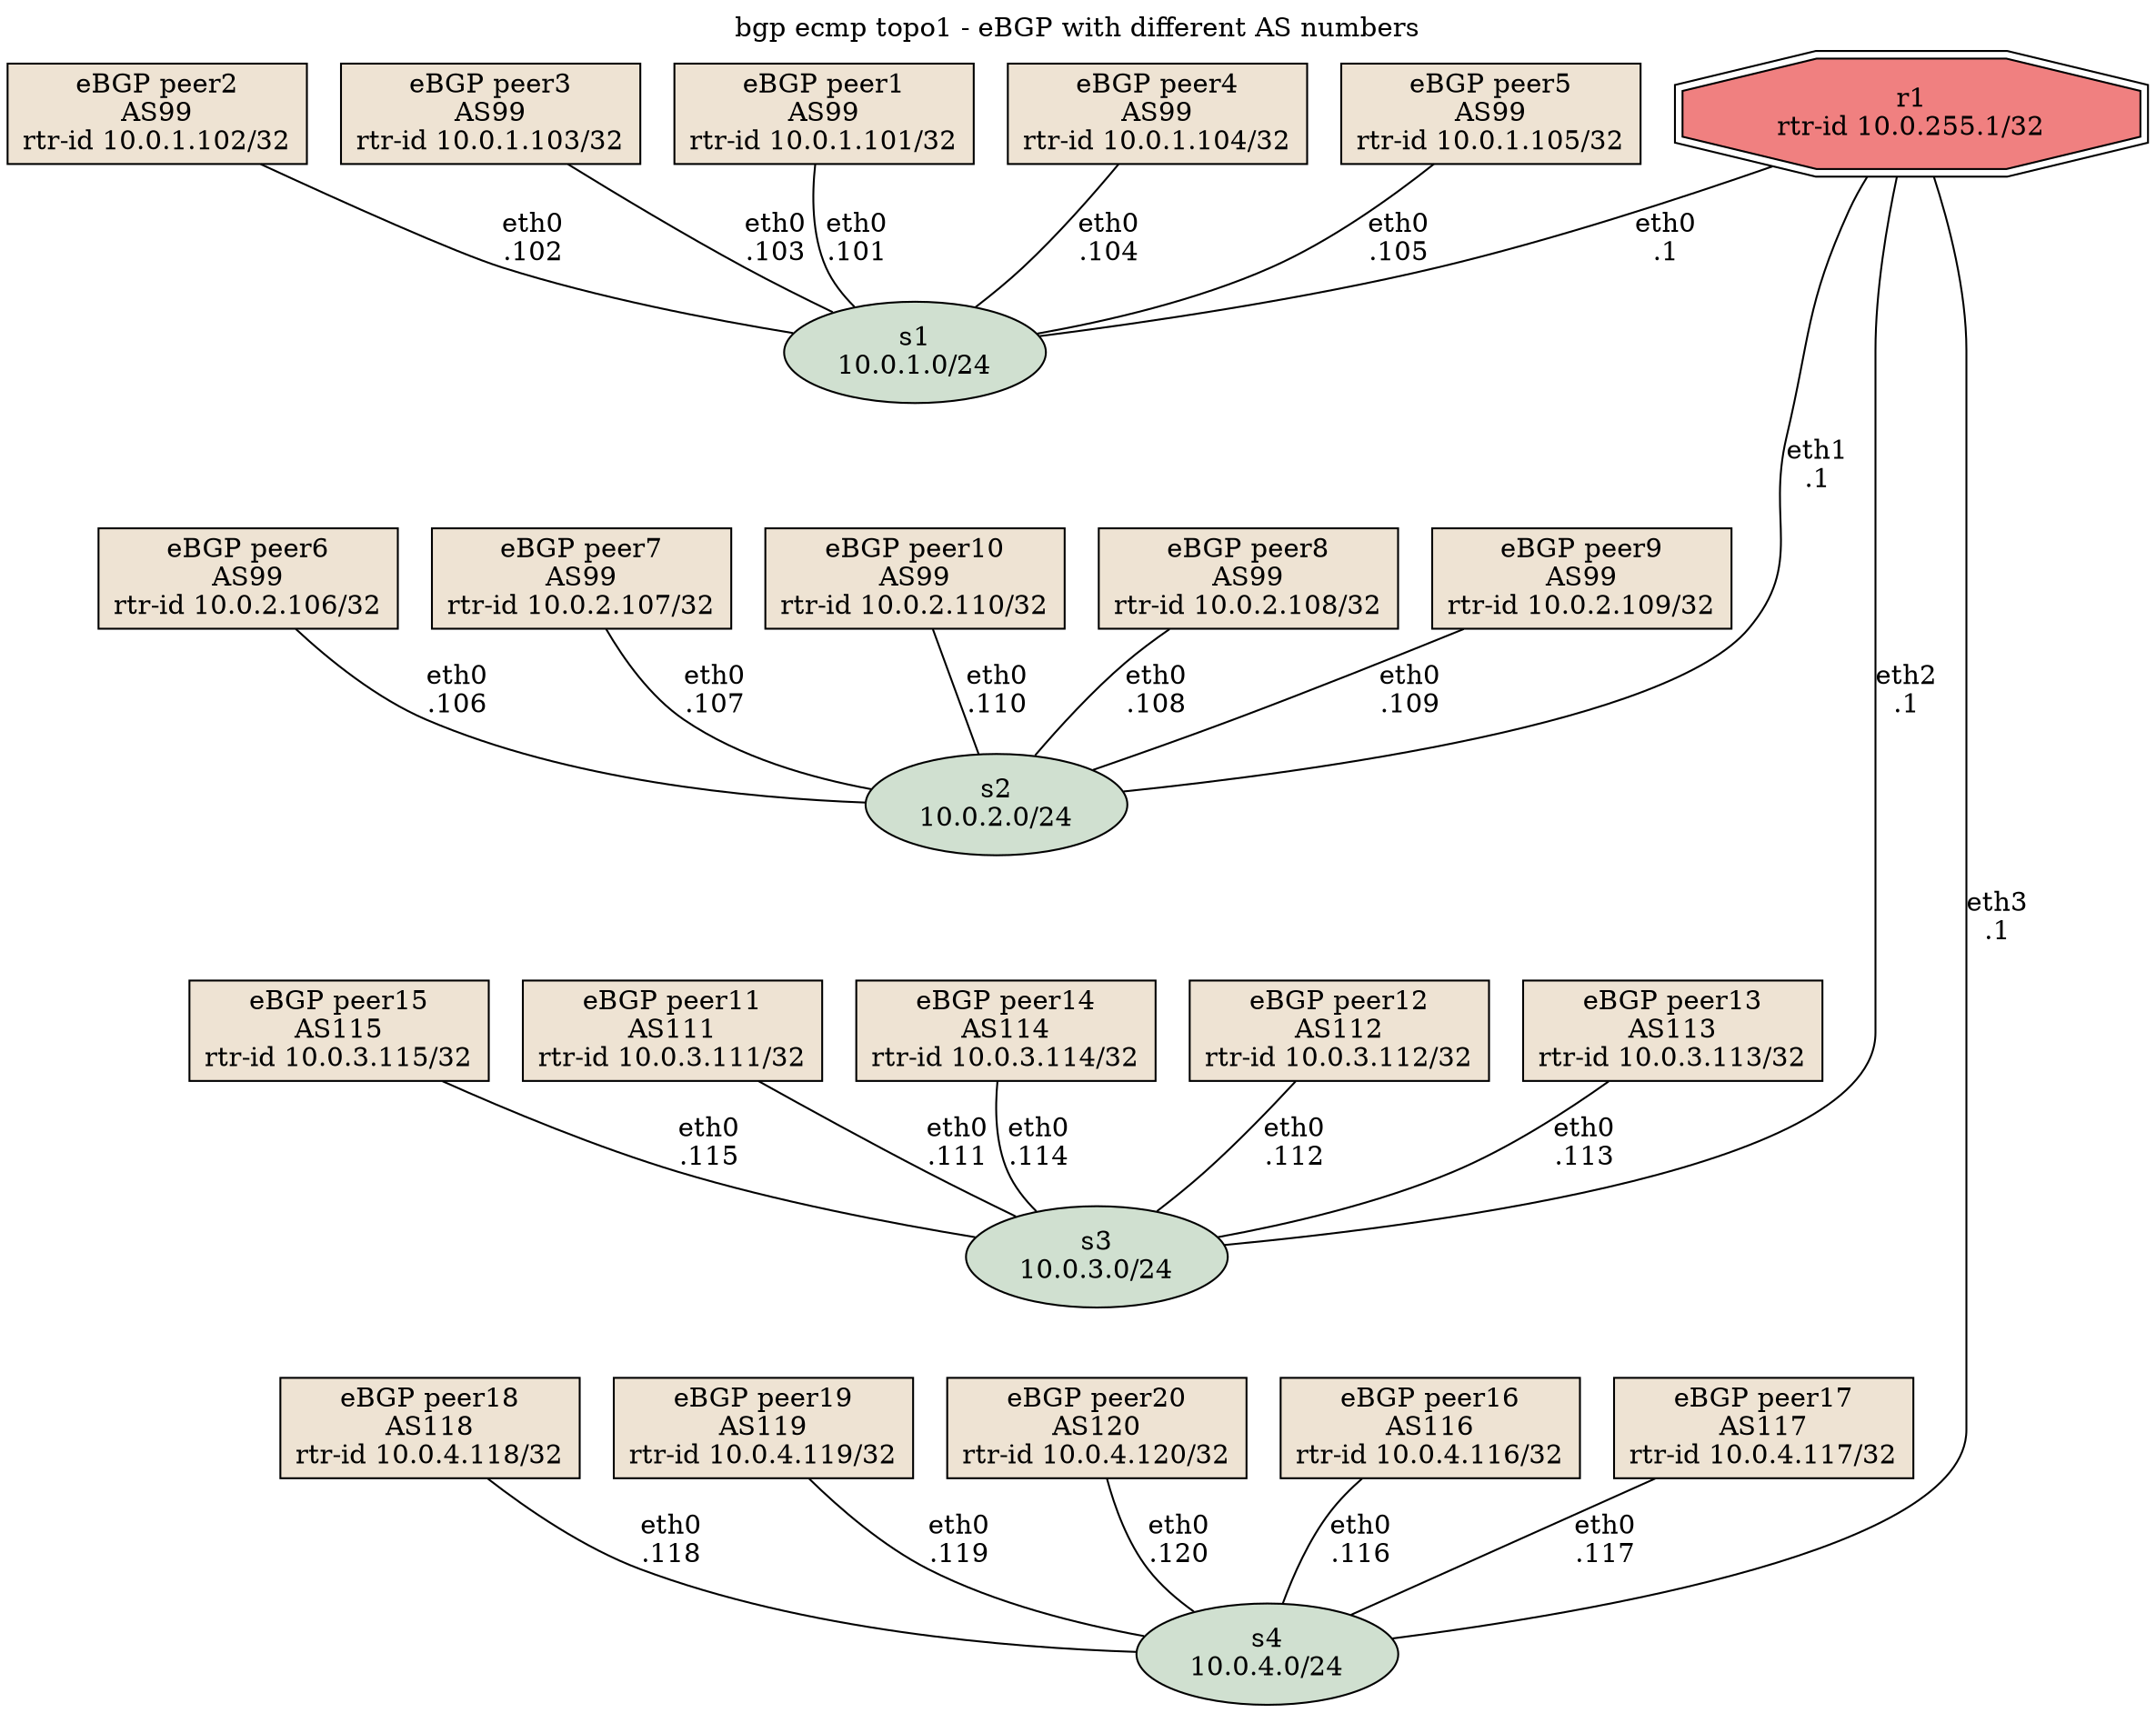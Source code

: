 ## Color coding:
#########################
##  Main FRR: #f08080  red
##  Switches: #d0e0d0  gray
##  RIP:      #19e3d9  Cyan
##  RIPng:    #fcb314  dark yellow
##  OSPFv2:   #32b835  Green
##  OSPFv3:   #19e3d9  Cyan
##  ISIS IPv4 #fcb314  dark yellow
##  ISIS IPv6 #9a81ec  purple
##  BGP IPv4  #eee3d3  beige
##  BGP IPv6  #fdff00  yellow
##### Colors (see http://www.color-hex.com/)

graph ospf_ecmp_iBGP_topo1 {
	label="bgp ecmp topo1 - eBGP with different AS numbers";
    labelloc="t";

	# Routers
	r1 [
		label="r1\nrtr-id 10.0.255.1/32",
		shape=doubleoctagon,
		fillcolor="#f08080",
		style=filled,
	];

	# 4 Switches for eBGP Peers
	s1 [
		label="s1\n10.0.1.0/24",
		shape=oval,
		fillcolor="#d0e0d0",
		style=filled,
	];
	s2 [
		label="s2\n10.0.2.0/24",
		shape=oval,
		fillcolor="#d0e0d0",
		style=filled,
	];
	s3 [
		label="s3\n10.0.3.0/24",
		shape=oval,
		fillcolor="#d0e0d0",
		style=filled,
	];
	s4 [
		label="s4\n10.0.4.0/24",
		shape=oval,
		fillcolor="#d0e0d0",
		style=filled,
	];

	# 20 ExaBGP Peers AS 101...120
	peer1 [
		label="eBGP peer1\nAS99\nrtr-id 10.0.1.101/32",
		shape=rectangle,
		fillcolor="#eee3d3",
		style=filled,
	];
	peer2 [
		label="eBGP peer2\nAS99\nrtr-id 10.0.1.102/32",
		shape=rectangle,
		fillcolor="#eee3d3",
		style=filled,
	];
	peer3 [
		label="eBGP peer3\nAS99\nrtr-id 10.0.1.103/32",
		shape=rectangle,
		fillcolor="#eee3d3",
		style=filled,
	];
	peer4 [
		label="eBGP peer4\nAS99\nrtr-id 10.0.1.104/32",
		shape=rectangle,
		fillcolor="#eee3d3",
		style=filled,
	];
	peer5 [
		label="eBGP peer5\nAS99\nrtr-id 10.0.1.105/32",
		shape=rectangle,
		fillcolor="#eee3d3",
		style=filled,
	];
	peer6 [
		label="eBGP peer6\nAS99\nrtr-id 10.0.2.106/32",
		shape=rectangle,
		fillcolor="#eee3d3",
		style=filled,
	];
	peer7 [
		label="eBGP peer7\nAS99\nrtr-id 10.0.2.107/32",
		shape=rectangle,
		fillcolor="#eee3d3",
		style=filled,
	];
	peer8 [
		label="eBGP peer8\nAS99\nrtr-id 10.0.2.108/32",
		shape=rectangle,
		fillcolor="#eee3d3",
		style=filled,
	];
	peer9 [
		label="eBGP peer9\nAS99\nrtr-id 10.0.2.109/32",
		shape=rectangle,
		fillcolor="#eee3d3",
		style=filled,
	];
	peer10 [
		label="eBGP peer10\nAS99\nrtr-id 10.0.2.110/32",
		shape=rectangle,
		fillcolor="#eee3d3",
		style=filled,
	];
	peer11 [
		label="eBGP peer11\nAS111\nrtr-id 10.0.3.111/32",
		shape=rectangle,
		fillcolor="#eee3d3",
		style=filled,
	];
	peer12 [
		label="eBGP peer12\nAS112\nrtr-id 10.0.3.112/32",
		shape=rectangle,
		fillcolor="#eee3d3",
		style=filled,
	];
	peer13 [
		label="eBGP peer13\nAS113\nrtr-id 10.0.3.113/32",
		shape=rectangle,
		fillcolor="#eee3d3",
		style=filled,
	];
	peer14 [
		label="eBGP peer14\nAS114\nrtr-id 10.0.3.114/32",
		shape=rectangle,
		fillcolor="#eee3d3",
		style=filled,
	];
	peer15 [
		label="eBGP peer15\nAS115\nrtr-id 10.0.3.115/32",
		shape=rectangle,
		fillcolor="#eee3d3",
		style=filled,
	];
	peer16 [
		label="eBGP peer16\nAS116\nrtr-id 10.0.4.116/32",
		shape=rectangle,
		fillcolor="#eee3d3",
		style=filled,
	];
	peer17 [
		label="eBGP peer17\nAS117\nrtr-id 10.0.4.117/32",
		shape=rectangle,
		fillcolor="#eee3d3",
		style=filled,
	];
	peer18 [
		label="eBGP peer18\nAS118\nrtr-id 10.0.4.118/32",
		shape=rectangle,
		fillcolor="#eee3d3",
		style=filled,
	];
	peer19 [
		label="eBGP peer19\nAS119\nrtr-id 10.0.4.119/32",
		shape=rectangle,
		fillcolor="#eee3d3",
		style=filled,
	];
	peer20 [
		label="eBGP peer20\nAS120\nrtr-id 10.0.4.120/32",
		shape=rectangle,
		fillcolor="#eee3d3",
		style=filled,
	];

	# Connections
	r1 -- s1 [label="eth0\n.1"];
	r1 -- s2 [label="eth1\n.1"];
	r1 -- s3 [label="eth2\n.1"];
	r1 -- s4 [label="eth3\n.1"];

	peer1 -- s1 [label="eth0\n.101"];
	peer2 -- s1 [label="eth0\n.102"];
	peer3 -- s1 [label="eth0\n.103"];
	peer4 -- s1 [label="eth0\n.104"];
	peer5 -- s1 [label="eth0\n.105"];
	peer6 -- s2 [label="eth0\n.106"];
	peer7 -- s2 [label="eth0\n.107"];
	peer8 -- s2 [label="eth0\n.108"];
	peer9 -- s2 [label="eth0\n.109"];
	peer10 -- s2 [label="eth0\n.110"];
	peer11 -- s3 [label="eth0\n.111"];
	peer12 -- s3 [label="eth0\n.112"];
	peer13 -- s3 [label="eth0\n.113"];
	peer14 -- s3 [label="eth0\n.114"];
	peer15 -- s3 [label="eth0\n.115"];
	peer16 -- s4 [label="eth0\n.116"];
	peer17 -- s4 [label="eth0\n.117"];
	peer18 -- s4 [label="eth0\n.118"];
	peer19 -- s4 [label="eth0\n.119"];
	peer20 -- s4 [label="eth0\n.120"];

	# Arrange network to make cleaner diagram
	{ rank=same peer1 peer2 peer3 peer4 peer5 } -- s1 -- { rank=same peer6 peer7 peer8 peer9 peer10 } -- s2
		-- { rank=same peer11 peer12 peer13 peer14 peer15 } -- s3 -- { rank=same peer16 peer17 peer18 peer19 peer20 } -- s4
		-- { rank=same r1 } [style=invis]
}
